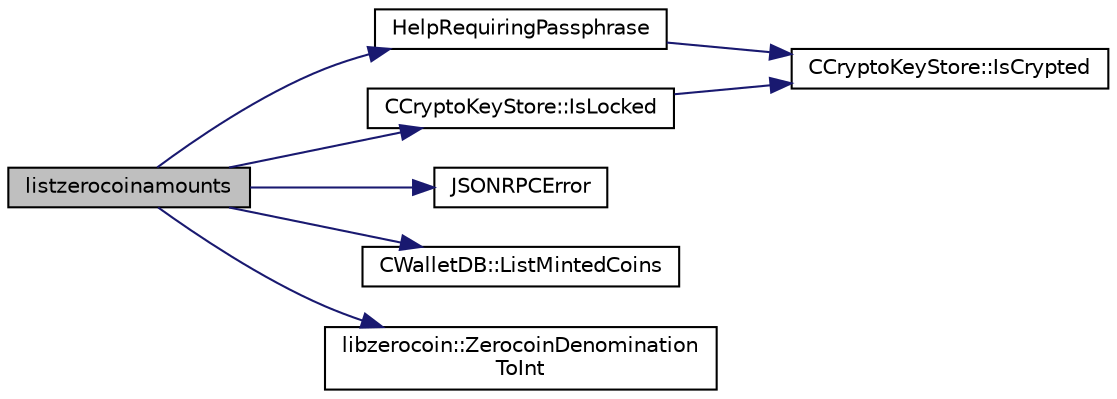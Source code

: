 digraph "listzerocoinamounts"
{
  edge [fontname="Helvetica",fontsize="10",labelfontname="Helvetica",labelfontsize="10"];
  node [fontname="Helvetica",fontsize="10",shape=record];
  rankdir="LR";
  Node1320 [label="listzerocoinamounts",height=0.2,width=0.4,color="black", fillcolor="grey75", style="filled", fontcolor="black"];
  Node1320 -> Node1321 [color="midnightblue",fontsize="10",style="solid",fontname="Helvetica"];
  Node1321 [label="HelpRequiringPassphrase",height=0.2,width=0.4,color="black", fillcolor="white", style="filled",URL="$rpcwallet_8cpp.html#abcfbb0ad9335791f2832c01209b8f12d"];
  Node1321 -> Node1322 [color="midnightblue",fontsize="10",style="solid",fontname="Helvetica"];
  Node1322 [label="CCryptoKeyStore::IsCrypted",height=0.2,width=0.4,color="black", fillcolor="white", style="filled",URL="$class_c_crypto_key_store.html#acc8fed44366c98fb481333ca6e867088"];
  Node1320 -> Node1323 [color="midnightblue",fontsize="10",style="solid",fontname="Helvetica"];
  Node1323 [label="CCryptoKeyStore::IsLocked",height=0.2,width=0.4,color="black", fillcolor="white", style="filled",URL="$class_c_crypto_key_store.html#a52919fa284a3aa10f1b4bd6018b6dbee"];
  Node1323 -> Node1322 [color="midnightblue",fontsize="10",style="solid",fontname="Helvetica"];
  Node1320 -> Node1324 [color="midnightblue",fontsize="10",style="solid",fontname="Helvetica"];
  Node1324 [label="JSONRPCError",height=0.2,width=0.4,color="black", fillcolor="white", style="filled",URL="$rpcprotocol_8cpp.html#a17b1bb111ab339efc951929834766039"];
  Node1320 -> Node1325 [color="midnightblue",fontsize="10",style="solid",fontname="Helvetica"];
  Node1325 [label="CWalletDB::ListMintedCoins",height=0.2,width=0.4,color="black", fillcolor="white", style="filled",URL="$class_c_wallet_d_b.html#a906d7b97c6b94f4225957d576222bbb6"];
  Node1320 -> Node1326 [color="midnightblue",fontsize="10",style="solid",fontname="Helvetica"];
  Node1326 [label="libzerocoin::ZerocoinDenomination\lToInt",height=0.2,width=0.4,color="black", fillcolor="white", style="filled",URL="$namespacelibzerocoin.html#a91af721392a13cabe0725410d018eb8f"];
}
